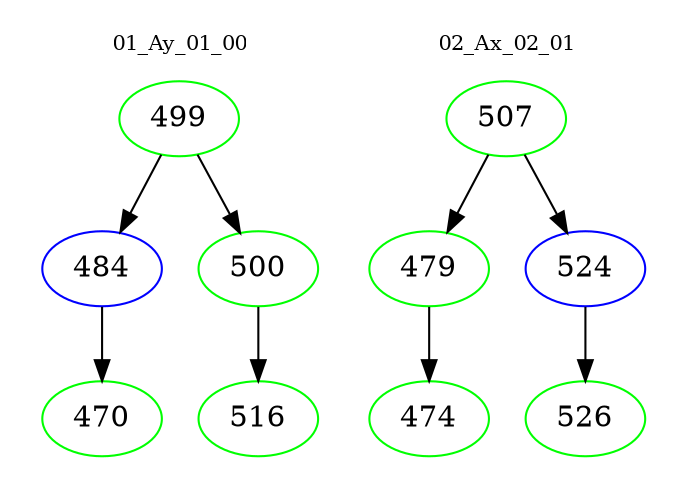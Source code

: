 digraph{
subgraph cluster_0 {
color = white
label = "01_Ay_01_00";
fontsize=10;
T0_499 [label="499", color="green"]
T0_499 -> T0_484 [color="black"]
T0_484 [label="484", color="blue"]
T0_484 -> T0_470 [color="black"]
T0_470 [label="470", color="green"]
T0_499 -> T0_500 [color="black"]
T0_500 [label="500", color="green"]
T0_500 -> T0_516 [color="black"]
T0_516 [label="516", color="green"]
}
subgraph cluster_1 {
color = white
label = "02_Ax_02_01";
fontsize=10;
T1_507 [label="507", color="green"]
T1_507 -> T1_479 [color="black"]
T1_479 [label="479", color="green"]
T1_479 -> T1_474 [color="black"]
T1_474 [label="474", color="green"]
T1_507 -> T1_524 [color="black"]
T1_524 [label="524", color="blue"]
T1_524 -> T1_526 [color="black"]
T1_526 [label="526", color="green"]
}
}

